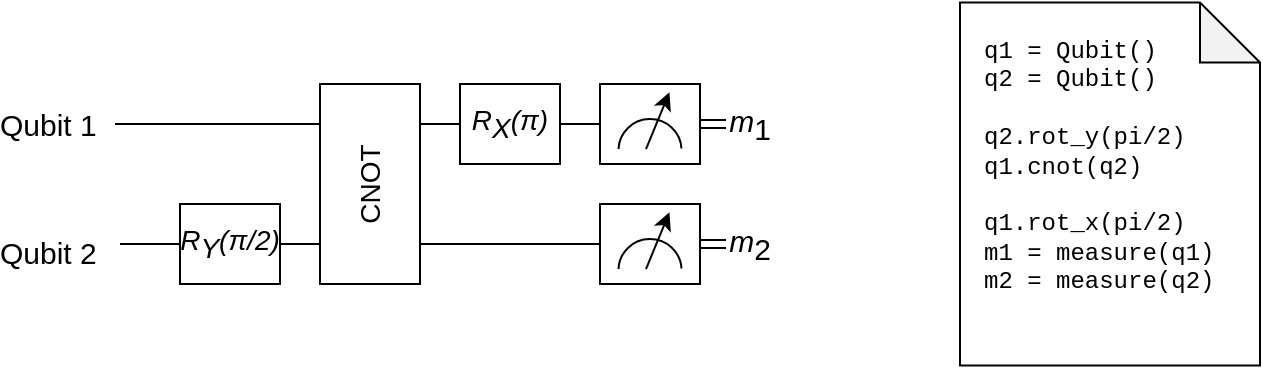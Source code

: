 <mxfile>
    <diagram id="PuXvCcuPxR5FeGInxbdS" name="Page-1">
        <mxGraphModel dx="643" dy="1550" grid="1" gridSize="10" guides="1" tooltips="1" connect="1" arrows="1" fold="1" page="1" pageScale="1" pageWidth="850" pageHeight="1100" math="0" shadow="0">
            <root>
                <mxCell id="0"/>
                <mxCell id="1" parent="0"/>
                <mxCell id="6" value="" style="endArrow=none;html=1;exitX=1;exitY=0.5;exitDx=0;exitDy=0;shadow=0;fontFamily=DejaVu Sans;fontSize=15;entryX=0;entryY=0.5;entryDx=0;entryDy=0;" parent="1" target="46" edge="1">
                    <mxGeometry width="50" height="50" relative="1" as="geometry">
                        <mxPoint x="117.5" y="-50" as="sourcePoint"/>
                        <mxPoint x="420" y="-50" as="targetPoint"/>
                    </mxGeometry>
                </mxCell>
                <mxCell id="8" value="" style="endArrow=none;html=1;shadow=0;fontFamily=DejaVu Sans;fontSize=15;entryX=0;entryY=0.5;entryDx=0;entryDy=0;" parent="1" target="17" edge="1">
                    <mxGeometry width="50" height="50" relative="1" as="geometry">
                        <mxPoint x="120" y="10" as="sourcePoint"/>
                        <mxPoint x="240" y="15" as="targetPoint"/>
                    </mxGeometry>
                </mxCell>
                <mxCell id="10" value="&lt;i style=&quot;font-size: 15px;&quot;&gt;m&lt;/i&gt;&lt;sub style=&quot;font-size: 15px;&quot;&gt;2&lt;/sub&gt;" style="text;html=1;strokeColor=none;fillColor=none;align=center;verticalAlign=middle;whiteSpace=wrap;rounded=0;fontFamily=Helvetica;fontSize=15;spacing=0;shadow=0;" parent="1" vertex="1">
                    <mxGeometry x="425" width="20" height="20" as="geometry"/>
                </mxCell>
                <mxCell id="11" value="Qubit 2" style="text;html=1;strokeColor=none;fillColor=none;align=left;verticalAlign=middle;whiteSpace=wrap;rounded=0;fontFamily=Helvetica;fontSize=15;spacing=0;shadow=0;" parent="1" vertex="1">
                    <mxGeometry x="60" y="4.25" width="50" height="20" as="geometry"/>
                </mxCell>
                <mxCell id="12" value="Qubit 1" style="text;html=1;strokeColor=none;fillColor=none;align=left;verticalAlign=middle;whiteSpace=wrap;rounded=0;fontFamily=Helvetica;fontSize=15;spacing=0;shadow=0;" parent="1" vertex="1">
                    <mxGeometry x="60" y="-60" width="50" height="20" as="geometry"/>
                </mxCell>
                <mxCell id="14" value="" style="group;shadow=0;fontFamily=DejaVu Sans;fontSize=15;" parent="1" vertex="1" connectable="0">
                    <mxGeometry x="360" y="-10" width="55" height="48.5" as="geometry"/>
                </mxCell>
                <mxCell id="15" value="" style="group;shadow=0;fontFamily=DejaVu Sans;fontSize=15;" parent="14" vertex="1" connectable="0">
                    <mxGeometry width="50" height="48.5" as="geometry"/>
                </mxCell>
                <mxCell id="16" value="" style="group;shadow=0;fontFamily=DejaVu Sans;fontSize=15;" parent="15" vertex="1" connectable="0">
                    <mxGeometry width="50" height="48.5" as="geometry"/>
                </mxCell>
                <mxCell id="17" value="" style="rounded=0;whiteSpace=wrap;html=1;strokeWidth=1;fontFamily=DejaVu Sans;fontSize=15;align=center;spacing=0;horizontal=1;shadow=0;" parent="16" vertex="1">
                    <mxGeometry width="50" height="40" as="geometry"/>
                </mxCell>
                <mxCell id="18" value="" style="verticalLabelPosition=bottom;verticalAlign=top;html=1;shape=mxgraph.basic.arc;startAngle=0.755;endAngle=0.242;shadow=0;fontFamily=DejaVu Sans;fontSize=15;" parent="16" vertex="1">
                    <mxGeometry x="9.25" y="17.543" width="31.5" height="30.957" as="geometry"/>
                </mxCell>
                <mxCell id="19" value="" style="endArrow=classic;html=1;shadow=0;fontFamily=DejaVu Sans;fontSize=15;" parent="16" edge="1">
                    <mxGeometry width="50" height="50" relative="1" as="geometry">
                        <mxPoint x="23.0" y="32.505" as="sourcePoint"/>
                        <mxPoint x="34.7" y="4.128" as="targetPoint"/>
                    </mxGeometry>
                </mxCell>
                <mxCell id="20" value="&lt;i style=&quot;font-size: 14px;&quot;&gt;R&lt;sub style=&quot;font-size: 14px;&quot;&gt;Y&lt;/sub&gt;(&lt;/i&gt;&lt;i style=&quot;font-size: 14px;&quot;&gt;π/2&lt;/i&gt;&lt;i style=&quot;font-size: 14px;&quot;&gt;)&lt;/i&gt;" style="rounded=0;whiteSpace=wrap;html=1;strokeWidth=1;fontFamily=Helvetica;fontSize=14;align=center;spacing=0;horizontal=1;shadow=0;" parent="1" vertex="1">
                    <mxGeometry x="150" y="-10" width="50" height="40" as="geometry"/>
                </mxCell>
                <mxCell id="21" value="&lt;i style=&quot;font-size: 14px;&quot;&gt;R&lt;sub style=&quot;font-size: 14px;&quot;&gt;X&lt;/sub&gt;(π)&lt;/i&gt;" style="rounded=0;whiteSpace=wrap;html=1;strokeWidth=1;fontFamily=Helvetica;fontSize=14;align=center;spacing=0;horizontal=1;shadow=0;" parent="1" vertex="1">
                    <mxGeometry x="290" y="-70" width="50" height="40" as="geometry"/>
                </mxCell>
                <mxCell id="23" value="" style="endArrow=none;html=1;exitX=1;exitY=0.5;exitDx=0;exitDy=0;shape=link;shadow=0;fontFamily=DejaVu Sans;fontSize=15;" parent="1" source="17" edge="1">
                    <mxGeometry width="50" height="50" relative="1" as="geometry">
                        <mxPoint x="397.5" y="15" as="sourcePoint"/>
                        <mxPoint x="423" y="10" as="targetPoint"/>
                    </mxGeometry>
                </mxCell>
                <mxCell id="42" value="CNOT" style="rounded=0;whiteSpace=wrap;html=1;strokeWidth=1;fontFamily=Helvetica;fontSize=14;align=center;spacing=0;horizontal=0;shadow=0;" parent="1" vertex="1">
                    <mxGeometry x="220" y="-70" width="50" height="100" as="geometry"/>
                </mxCell>
                <mxCell id="43" value="" style="group;shadow=0;fontFamily=DejaVu Sans;fontSize=15;" parent="1" vertex="1" connectable="0">
                    <mxGeometry x="360" y="-70" width="55" height="48.5" as="geometry"/>
                </mxCell>
                <mxCell id="44" value="" style="group;shadow=0;fontFamily=DejaVu Sans;fontSize=15;" parent="43" vertex="1" connectable="0">
                    <mxGeometry width="50" height="48.5" as="geometry"/>
                </mxCell>
                <mxCell id="45" value="" style="group;shadow=0;fontFamily=DejaVu Sans;fontSize=15;" parent="44" vertex="1" connectable="0">
                    <mxGeometry width="50" height="48.5" as="geometry"/>
                </mxCell>
                <mxCell id="46" value="" style="rounded=0;whiteSpace=wrap;html=1;strokeWidth=1;fontFamily=DejaVu Sans;fontSize=15;align=center;spacing=0;horizontal=1;shadow=0;" parent="45" vertex="1">
                    <mxGeometry width="50" height="40" as="geometry"/>
                </mxCell>
                <mxCell id="47" value="" style="verticalLabelPosition=bottom;verticalAlign=top;html=1;shape=mxgraph.basic.arc;startAngle=0.755;endAngle=0.242;shadow=0;fontFamily=DejaVu Sans;fontSize=15;" parent="45" vertex="1">
                    <mxGeometry x="9.25" y="17.543" width="31.5" height="30.957" as="geometry"/>
                </mxCell>
                <mxCell id="48" value="" style="endArrow=classic;html=1;shadow=0;fontFamily=DejaVu Sans;fontSize=15;" parent="45" edge="1">
                    <mxGeometry width="50" height="50" relative="1" as="geometry">
                        <mxPoint x="23.0" y="32.505" as="sourcePoint"/>
                        <mxPoint x="34.7" y="4.128" as="targetPoint"/>
                    </mxGeometry>
                </mxCell>
                <mxCell id="51" value="&lt;i style=&quot;font-size: 15px;&quot;&gt;m&lt;/i&gt;&lt;sub style=&quot;font-size: 15px;&quot;&gt;1&lt;/sub&gt;" style="text;html=1;strokeColor=none;fillColor=none;align=center;verticalAlign=middle;whiteSpace=wrap;rounded=0;fontFamily=Helvetica;fontSize=15;spacing=0;shadow=0;" parent="1" vertex="1">
                    <mxGeometry x="425" y="-60" width="20" height="20" as="geometry"/>
                </mxCell>
                <mxCell id="52" value="" style="endArrow=none;html=1;exitX=1;exitY=0.5;exitDx=0;exitDy=0;shape=link;shadow=0;fontFamily=DejaVu Sans;fontSize=15;" parent="1" edge="1">
                    <mxGeometry width="50" height="50" relative="1" as="geometry">
                        <mxPoint x="410" y="-50" as="sourcePoint"/>
                        <mxPoint x="423" y="-50" as="targetPoint"/>
                    </mxGeometry>
                </mxCell>
                <mxCell id="54" value="" style="shape=note;whiteSpace=wrap;html=1;backgroundOutline=1;darkOpacity=0.05;" parent="1" vertex="1">
                    <mxGeometry x="540" y="-110.75" width="150" height="181.5" as="geometry"/>
                </mxCell>
                <mxCell id="55" value="q1 = Qubit()&lt;div&gt;q2 = Qubit()&lt;/div&gt;&lt;div&gt;&lt;br&gt;&lt;/div&gt;&lt;div&gt;q2.rot_y(pi/2)&lt;/div&gt;&lt;div&gt;q1.cnot(q2)&lt;/div&gt;&lt;div&gt;&lt;br&gt;&lt;/div&gt;&lt;div&gt;q1.rot_x(pi/2)&lt;/div&gt;&lt;div&gt;m1 = measure(q1)&lt;/div&gt;&lt;div&gt;m2 = measure(q2)&lt;/div&gt;" style="text;html=1;align=left;verticalAlign=top;whiteSpace=wrap;rounded=0;fontFamily=Courier New;" parent="1" vertex="1">
                    <mxGeometry x="550" y="-100" width="140" height="130" as="geometry"/>
                </mxCell>
            </root>
        </mxGraphModel>
    </diagram>
</mxfile>